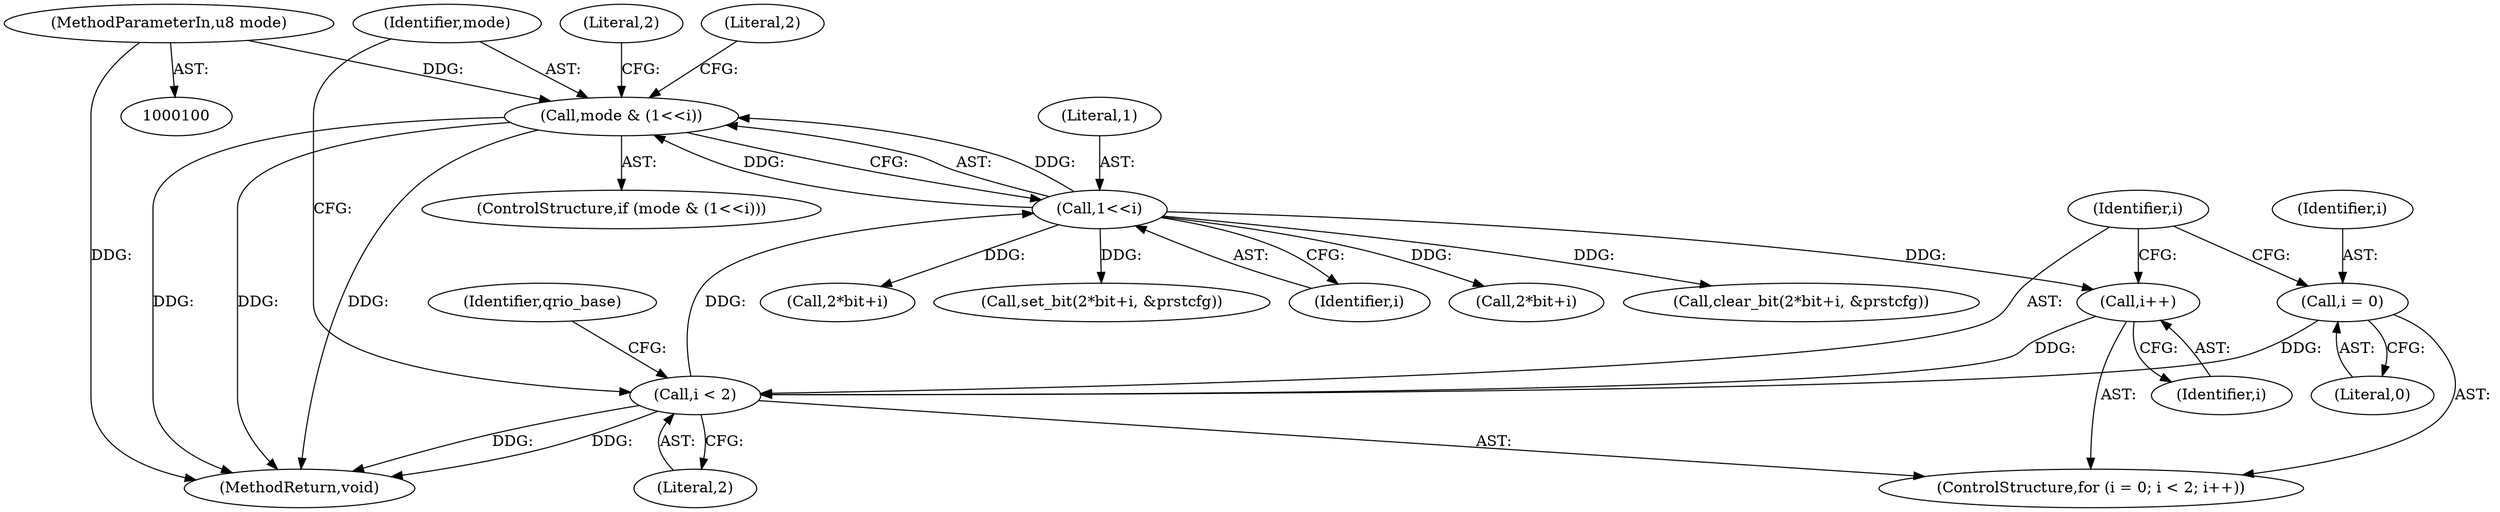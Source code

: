 digraph "1_u-boot_master_0@del" {
"1000129" [label="(Call,mode & (1<<i))"];
"1000102" [label="(MethodParameterIn,u8 mode)"];
"1000131" [label="(Call,1<<i)"];
"1000122" [label="(Call,i < 2)"];
"1000125" [label="(Call,i++)"];
"1000119" [label="(Call,i = 0)"];
"1000131" [label="(Call,1<<i)"];
"1000120" [label="(Identifier,i)"];
"1000128" [label="(ControlStructure,if (mode & (1<<i)))"];
"1000130" [label="(Identifier,mode)"];
"1000121" [label="(Literal,0)"];
"1000129" [label="(Call,mode & (1<<i))"];
"1000132" [label="(Literal,1)"];
"1000123" [label="(Identifier,i)"];
"1000153" [label="(Identifier,qrio_base)"];
"1000144" [label="(Call,2*bit+i)"];
"1000124" [label="(Literal,2)"];
"1000119" [label="(Call,i = 0)"];
"1000125" [label="(Call,i++)"];
"1000122" [label="(Call,i < 2)"];
"1000134" [label="(Call,set_bit(2*bit+i, &prstcfg))"];
"1000156" [label="(MethodReturn,void)"];
"1000137" [label="(Literal,2)"];
"1000102" [label="(MethodParameterIn,u8 mode)"];
"1000133" [label="(Identifier,i)"];
"1000118" [label="(ControlStructure,for (i = 0; i < 2; i++))"];
"1000135" [label="(Call,2*bit+i)"];
"1000126" [label="(Identifier,i)"];
"1000146" [label="(Literal,2)"];
"1000143" [label="(Call,clear_bit(2*bit+i, &prstcfg))"];
"1000129" -> "1000128"  [label="AST: "];
"1000129" -> "1000131"  [label="CFG: "];
"1000130" -> "1000129"  [label="AST: "];
"1000131" -> "1000129"  [label="AST: "];
"1000137" -> "1000129"  [label="CFG: "];
"1000146" -> "1000129"  [label="CFG: "];
"1000129" -> "1000156"  [label="DDG: "];
"1000129" -> "1000156"  [label="DDG: "];
"1000129" -> "1000156"  [label="DDG: "];
"1000102" -> "1000129"  [label="DDG: "];
"1000131" -> "1000129"  [label="DDG: "];
"1000131" -> "1000129"  [label="DDG: "];
"1000102" -> "1000100"  [label="AST: "];
"1000102" -> "1000156"  [label="DDG: "];
"1000131" -> "1000133"  [label="CFG: "];
"1000132" -> "1000131"  [label="AST: "];
"1000133" -> "1000131"  [label="AST: "];
"1000131" -> "1000125"  [label="DDG: "];
"1000122" -> "1000131"  [label="DDG: "];
"1000131" -> "1000134"  [label="DDG: "];
"1000131" -> "1000135"  [label="DDG: "];
"1000131" -> "1000143"  [label="DDG: "];
"1000131" -> "1000144"  [label="DDG: "];
"1000122" -> "1000118"  [label="AST: "];
"1000122" -> "1000124"  [label="CFG: "];
"1000123" -> "1000122"  [label="AST: "];
"1000124" -> "1000122"  [label="AST: "];
"1000130" -> "1000122"  [label="CFG: "];
"1000153" -> "1000122"  [label="CFG: "];
"1000122" -> "1000156"  [label="DDG: "];
"1000122" -> "1000156"  [label="DDG: "];
"1000125" -> "1000122"  [label="DDG: "];
"1000119" -> "1000122"  [label="DDG: "];
"1000125" -> "1000118"  [label="AST: "];
"1000125" -> "1000126"  [label="CFG: "];
"1000126" -> "1000125"  [label="AST: "];
"1000123" -> "1000125"  [label="CFG: "];
"1000119" -> "1000118"  [label="AST: "];
"1000119" -> "1000121"  [label="CFG: "];
"1000120" -> "1000119"  [label="AST: "];
"1000121" -> "1000119"  [label="AST: "];
"1000123" -> "1000119"  [label="CFG: "];
}
